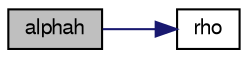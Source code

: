 digraph "alphah"
{
  bgcolor="transparent";
  edge [fontname="FreeSans",fontsize="10",labelfontname="FreeSans",labelfontsize="10"];
  node [fontname="FreeSans",fontsize="10",shape=record];
  rankdir="LR";
  Node273 [label="alphah",height=0.2,width=0.4,color="black", fillcolor="grey75", style="filled", fontcolor="black"];
  Node273 -> Node274 [color="midnightblue",fontsize="10",style="solid",fontname="FreeSans"];
  Node274 [label="rho",height=0.2,width=0.4,color="black",URL="$a30158.html#ab24a3dfcdc6e521b3fd1d1da8793db7e",tooltip="Density [kg/m3]. "];
}
